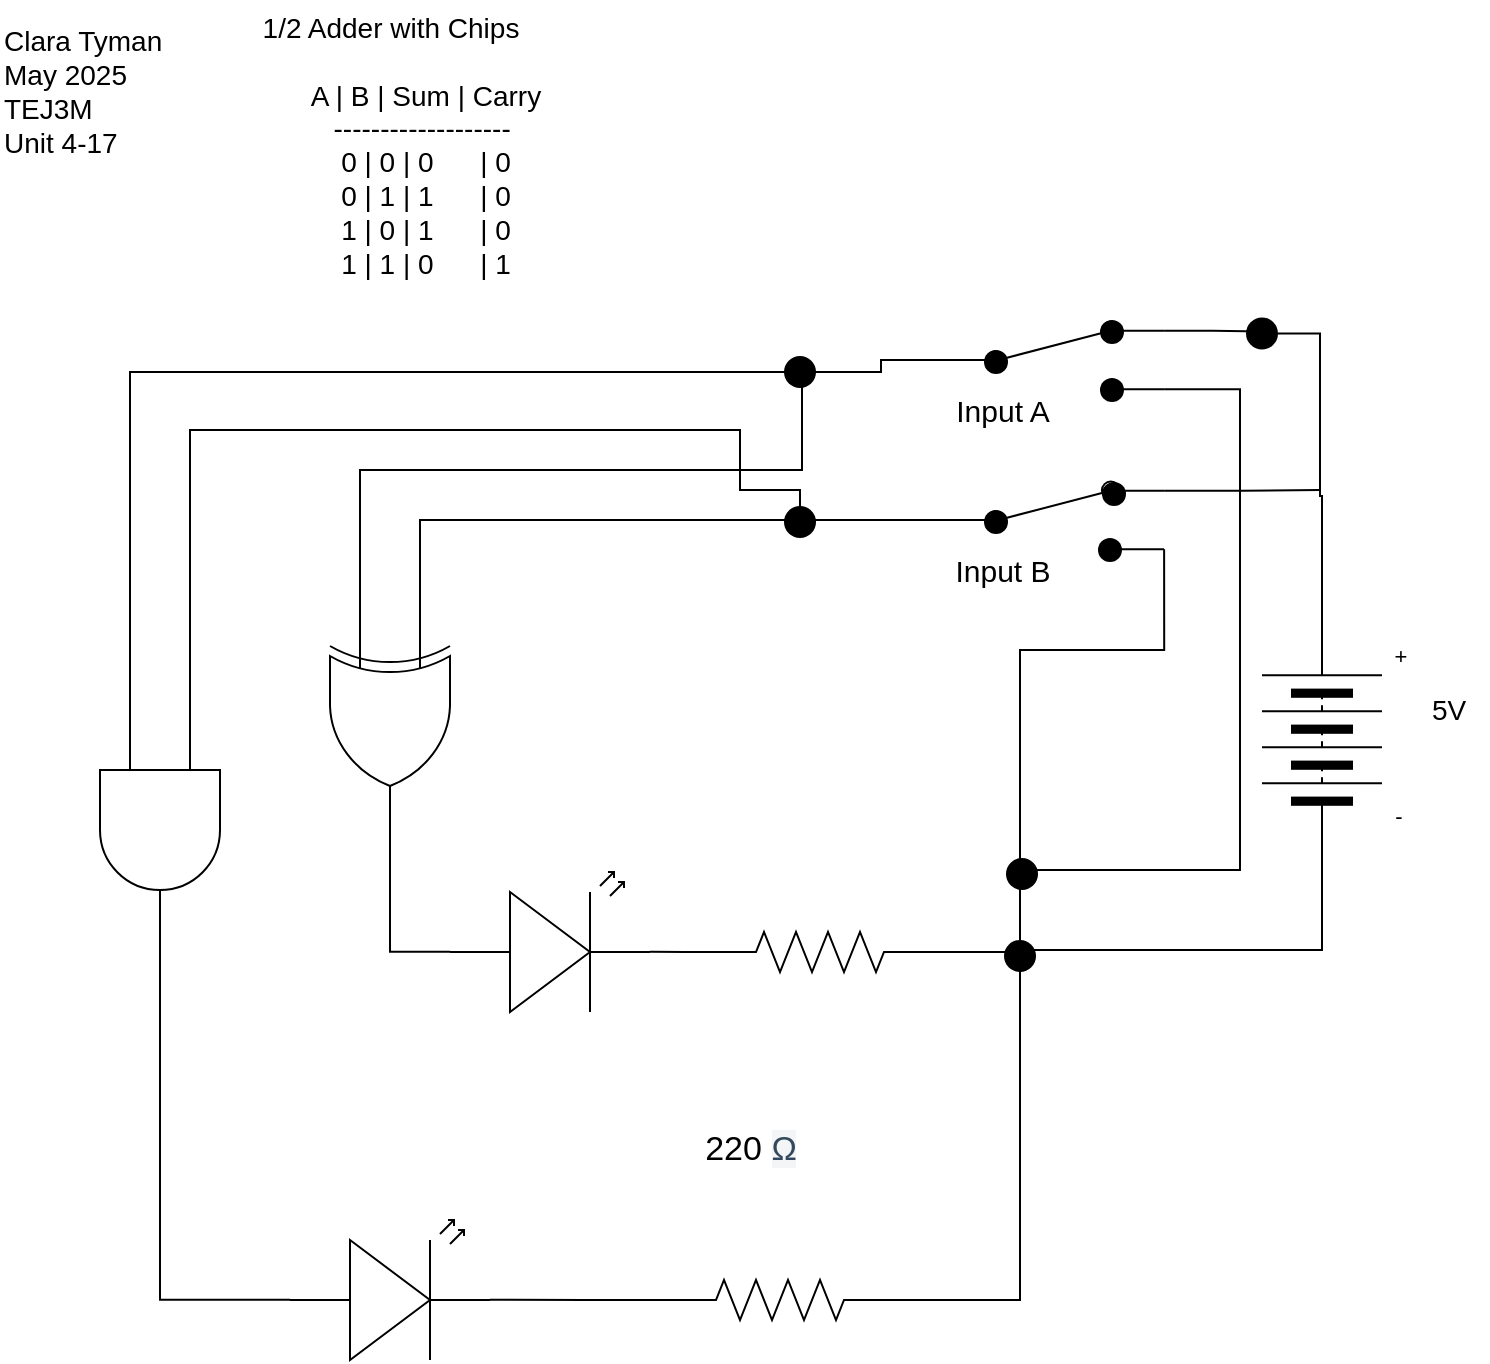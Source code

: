 <mxfile>
    <diagram id="aUOd056vfv4jShKsux4s" name="Page-1">
        <mxGraphModel dx="766" dy="613" grid="1" gridSize="10" guides="1" tooltips="1" connect="1" arrows="1" fold="1" page="1" pageScale="1" pageWidth="827" pageHeight="1169" math="0" shadow="0">
            <root>
                <mxCell id="0"/>
                <mxCell id="1" parent="0"/>
                <mxCell id="64" style="edgeStyle=orthogonalEdgeStyle;shape=connector;curved=0;rounded=0;html=1;exitX=0;exitY=0.5;exitDx=0;exitDy=0;strokeColor=default;align=center;verticalAlign=middle;fontFamily=Helvetica;fontSize=11;fontColor=default;labelBackgroundColor=default;endArrow=none;endFill=0;" edge="1" parent="1" source="2">
                    <mxGeometry relative="1" as="geometry">
                        <mxPoint x="530" y="500" as="targetPoint"/>
                        <Array as="points">
                            <mxPoint x="681" y="490"/>
                            <mxPoint x="530" y="490"/>
                        </Array>
                    </mxGeometry>
                </mxCell>
                <mxCell id="2" value="" style="pointerEvents=1;verticalLabelPosition=bottom;shadow=0;dashed=0;align=center;html=1;verticalAlign=top;shape=mxgraph.electrical.miscellaneous.batteryStack;direction=north;" vertex="1" parent="1">
                    <mxGeometry x="651" y="335" width="60" height="100" as="geometry"/>
                </mxCell>
                <mxCell id="3" value="" style="verticalLabelPosition=bottom;shadow=0;dashed=0;align=center;html=1;verticalAlign=top;shape=mxgraph.electrical.opto_electronics.led_2;pointerEvents=1;rotation=0;" vertex="1" parent="1">
                    <mxGeometry x="165" y="625" width="100" height="70" as="geometry"/>
                </mxCell>
                <mxCell id="4" style="edgeStyle=orthogonalEdgeStyle;shape=connector;curved=0;rounded=0;html=1;exitX=1;exitY=0.12;exitDx=0;exitDy=0;strokeColor=default;align=center;verticalAlign=middle;fontFamily=Helvetica;fontSize=11;fontColor=default;labelBackgroundColor=default;endArrow=none;endFill=0;" edge="1" parent="1" source="5">
                    <mxGeometry relative="1" as="geometry">
                        <mxPoint x="651" y="180.75" as="targetPoint"/>
                    </mxGeometry>
                </mxCell>
                <mxCell id="63" style="edgeStyle=orthogonalEdgeStyle;shape=connector;curved=0;rounded=0;html=1;exitX=1;exitY=0.88;exitDx=0;exitDy=0;strokeColor=default;align=center;verticalAlign=middle;fontFamily=Helvetica;fontSize=11;fontColor=default;labelBackgroundColor=default;endArrow=none;endFill=0;" edge="1" parent="1" source="5">
                    <mxGeometry relative="1" as="geometry">
                        <mxPoint x="530" y="450" as="targetPoint"/>
                        <Array as="points">
                            <mxPoint x="640" y="210"/>
                            <mxPoint x="640" y="450"/>
                        </Array>
                    </mxGeometry>
                </mxCell>
                <mxCell id="5" value="" style="html=1;shape=mxgraph.electrical.electro-mechanical.twoWaySwitch;aspect=fixed;elSwitchState=2;fontFamily=Helvetica;fontSize=11;fontColor=default;labelBackgroundColor=default;flipV=0;flipH=0;" vertex="1" parent="1">
                    <mxGeometry x="491" y="175.75" width="111.06" height="38.5" as="geometry"/>
                </mxCell>
                <mxCell id="7" value="&lt;font style=&quot;font-size: 17px;&quot;&gt;220&amp;nbsp;&lt;span style=&quot;color: rgb(52, 73, 94); font-family: ArtifaktElement-Medium, sans-serif; text-align: left; text-wrap-mode: wrap; background-color: rgb(244, 245, 246);&quot;&gt;Ω&lt;/span&gt;&lt;/font&gt;" style="text;html=1;align=center;verticalAlign=middle;resizable=0;points=[];autosize=1;strokeColor=none;fillColor=none;fontFamily=Helvetica;fontSize=11;fontColor=default;labelBackgroundColor=default;" vertex="1" parent="1">
                    <mxGeometry x="360" y="575" width="70" height="30" as="geometry"/>
                </mxCell>
                <mxCell id="8" value="&lt;font style=&quot;font-size: 15px;&quot;&gt;Input A&lt;/font&gt;" style="text;html=1;align=center;verticalAlign=middle;resizable=0;points=[];autosize=1;strokeColor=none;fillColor=none;fontFamily=Helvetica;fontSize=11;fontColor=default;labelBackgroundColor=default;" vertex="1" parent="1">
                    <mxGeometry x="486" y="205" width="70" height="30" as="geometry"/>
                </mxCell>
                <mxCell id="9" value="&lt;font style=&quot;font-size: 14px;&quot;&gt;5V&lt;/font&gt;" style="text;html=1;align=center;verticalAlign=middle;resizable=0;points=[];autosize=1;strokeColor=none;fillColor=none;fontFamily=Helvetica;fontSize=11;fontColor=default;labelBackgroundColor=default;" vertex="1" parent="1">
                    <mxGeometry x="724" y="355" width="40" height="30" as="geometry"/>
                </mxCell>
                <mxCell id="10" value="Clara Tyman&#xa;May 2025&#xa;TEJ3M&#xa;Unit 4-17" style="text;align=left;verticalAlign=middle;resizable=0;points=[];autosize=1;strokeColor=none;fillColor=none;fontFamily=Helvetica;fontSize=14;fontColor=default;labelBackgroundColor=default;flipH=1;flipV=1;rotation=0;" vertex="1" parent="1">
                    <mxGeometry x="20" y="20" width="100" height="80" as="geometry"/>
                </mxCell>
                <mxCell id="11" value="" style="pointerEvents=1;verticalLabelPosition=bottom;shadow=0;dashed=0;align=center;html=1;verticalAlign=top;shape=mxgraph.electrical.resistors.resistor_2;" vertex="1" parent="1">
                    <mxGeometry x="360" y="655" width="100" height="20" as="geometry"/>
                </mxCell>
                <mxCell id="13" value="" style="shape=waypoint;sketch=0;size=6;pointerEvents=1;points=[];fillColor=none;resizable=0;rotatable=0;perimeter=centerPerimeter;snapToPoint=1;fontFamily=Helvetica;fontSize=12;fontColor=default;labelBackgroundColor=default;strokeWidth=6;" vertex="1" parent="1">
                    <mxGeometry x="641" y="171.75" width="20" height="20" as="geometry"/>
                </mxCell>
                <mxCell id="14" value="&lt;div&gt;1/2 Adder with Chips&lt;/div&gt;&lt;div&gt;&lt;br&gt;&lt;/div&gt;&lt;div&gt;&amp;nbsp; &amp;nbsp; &amp;nbsp; &amp;nbsp; &amp;nbsp;A | B | Sum | Carry&lt;/div&gt;&lt;div&gt;&amp;nbsp; &amp;nbsp; &amp;nbsp; &amp;nbsp; -------------------&lt;/div&gt;&lt;div&gt;&amp;nbsp; &amp;nbsp; &amp;nbsp; &amp;nbsp; &amp;nbsp;0 | 0 | 0&amp;nbsp; &amp;nbsp; &amp;nbsp; | 0&lt;/div&gt;&lt;div&gt;&amp;nbsp; &amp;nbsp; &amp;nbsp; &amp;nbsp; &amp;nbsp;0 | 1 | 1&amp;nbsp; &amp;nbsp; &amp;nbsp; | 0&lt;/div&gt;&lt;div&gt;&amp;nbsp; &amp;nbsp; &amp;nbsp; &amp;nbsp; &amp;nbsp;1 | 0 | 1&amp;nbsp; &amp;nbsp; &amp;nbsp; | 0&lt;/div&gt;&lt;div&gt;&amp;nbsp; &amp;nbsp; &amp;nbsp; &amp;nbsp; &amp;nbsp;1 | 1 | 0&amp;nbsp; &amp;nbsp; &amp;nbsp; | 1&lt;/div&gt;&lt;div&gt;&lt;br&gt;&lt;/div&gt;" style="text;html=1;align=center;verticalAlign=middle;resizable=0;points=[];autosize=1;strokeColor=none;fillColor=none;strokeWidth=7;fontSize=14;" vertex="1" parent="1">
                    <mxGeometry x="130" y="15.75" width="170" height="160" as="geometry"/>
                </mxCell>
                <mxCell id="15" style="edgeStyle=orthogonalEdgeStyle;shape=connector;curved=0;rounded=0;html=1;exitX=1;exitY=0.5;exitDx=0;exitDy=0;entryX=0.492;entryY=1.062;entryDx=0;entryDy=0;entryPerimeter=0;strokeColor=default;align=center;verticalAlign=middle;fontFamily=Helvetica;fontSize=11;fontColor=default;labelBackgroundColor=default;endArrow=none;endFill=0;" edge="1" parent="1" source="2" target="13">
                    <mxGeometry relative="1" as="geometry">
                        <Array as="points">
                            <mxPoint x="681" y="263"/>
                            <mxPoint x="680" y="263"/>
                            <mxPoint x="680" y="182"/>
                        </Array>
                    </mxGeometry>
                </mxCell>
                <mxCell id="17" style="edgeStyle=orthogonalEdgeStyle;shape=connector;curved=0;rounded=0;html=1;exitX=1;exitY=0.12;exitDx=0;exitDy=0;strokeColor=default;align=center;verticalAlign=middle;fontFamily=Helvetica;fontSize=11;fontColor=default;labelBackgroundColor=default;endArrow=none;endFill=0;" edge="1" parent="1" source="19">
                    <mxGeometry relative="1" as="geometry">
                        <mxPoint x="680" y="260" as="targetPoint"/>
                    </mxGeometry>
                </mxCell>
                <mxCell id="19" value="" style="html=1;shape=mxgraph.electrical.electro-mechanical.twoWaySwitch;aspect=fixed;elSwitchState=2;fontFamily=Helvetica;fontSize=11;fontColor=default;labelBackgroundColor=default;flipV=0;" vertex="1" parent="1">
                    <mxGeometry x="491" y="255.75" width="111.06" height="38.5" as="geometry"/>
                </mxCell>
                <mxCell id="20" value="&lt;font style=&quot;font-size: 15px;&quot;&gt;Input B&lt;/font&gt;" style="text;html=1;align=center;verticalAlign=middle;resizable=0;points=[];autosize=1;strokeColor=none;fillColor=none;fontFamily=Helvetica;fontSize=11;fontColor=default;labelBackgroundColor=default;" vertex="1" parent="1">
                    <mxGeometry x="486" y="285" width="70" height="30" as="geometry"/>
                </mxCell>
                <mxCell id="24" value="+" style="text;html=1;align=center;verticalAlign=middle;resizable=0;points=[];autosize=1;strokeColor=none;fillColor=none;fontFamily=Helvetica;fontSize=11;fontColor=default;labelBackgroundColor=default;" vertex="1" parent="1">
                    <mxGeometry x="705" y="328" width="30" height="30" as="geometry"/>
                </mxCell>
                <mxCell id="25" value="-" style="text;html=1;align=center;verticalAlign=middle;resizable=0;points=[];autosize=1;strokeColor=none;fillColor=none;fontFamily=Helvetica;fontSize=11;fontColor=default;labelBackgroundColor=default;" vertex="1" parent="1">
                    <mxGeometry x="704" y="408" width="30" height="30" as="geometry"/>
                </mxCell>
                <mxCell id="28" style="edgeStyle=orthogonalEdgeStyle;shape=connector;curved=0;rounded=0;html=1;exitX=0;exitY=0.5;exitDx=0;exitDy=0;exitPerimeter=0;entryX=1;entryY=0.57;entryDx=0;entryDy=0;entryPerimeter=0;strokeColor=default;align=center;verticalAlign=middle;fontFamily=Helvetica;fontSize=11;fontColor=default;labelBackgroundColor=default;endArrow=none;endFill=0;" edge="1" parent="1" source="11" target="3">
                    <mxGeometry relative="1" as="geometry"/>
                </mxCell>
                <mxCell id="31" style="edgeStyle=orthogonalEdgeStyle;shape=connector;curved=0;rounded=0;html=1;exitX=0;exitY=0.57;exitDx=0;exitDy=0;exitPerimeter=0;entryX=1;entryY=0.5;entryDx=0;entryDy=0;entryPerimeter=0;strokeColor=default;align=center;verticalAlign=middle;fontFamily=Helvetica;fontSize=11;fontColor=default;labelBackgroundColor=default;endArrow=none;endFill=0;" edge="1" parent="1" source="3" target="42">
                    <mxGeometry relative="1" as="geometry">
                        <mxPoint x="100" y="390" as="targetPoint"/>
                    </mxGeometry>
                </mxCell>
                <mxCell id="33" value="" style="shape=waypoint;sketch=0;size=6;pointerEvents=1;points=[];fillColor=none;resizable=0;rotatable=0;perimeter=centerPerimeter;snapToPoint=1;fontFamily=Helvetica;fontSize=9;fontColor=default;labelBackgroundColor=default;strokeWidth=4;" vertex="1" parent="1">
                    <mxGeometry x="567" y="252" width="20" height="20" as="geometry"/>
                </mxCell>
                <mxCell id="34" value="" style="shape=waypoint;sketch=0;size=6;pointerEvents=1;points=[];fillColor=none;resizable=0;rotatable=0;perimeter=centerPerimeter;snapToPoint=1;fontFamily=Helvetica;fontSize=9;fontColor=default;labelBackgroundColor=default;strokeWidth=4;" vertex="1" parent="1">
                    <mxGeometry x="565" y="280" width="20" height="20" as="geometry"/>
                </mxCell>
                <mxCell id="35" value="" style="shape=waypoint;sketch=0;size=6;pointerEvents=1;points=[];fillColor=none;resizable=0;rotatable=0;perimeter=centerPerimeter;snapToPoint=1;fontFamily=Helvetica;fontSize=9;fontColor=default;labelBackgroundColor=default;strokeWidth=4;" vertex="1" parent="1">
                    <mxGeometry x="508" y="266" width="20" height="20" as="geometry"/>
                </mxCell>
                <mxCell id="36" value="" style="shape=waypoint;sketch=0;size=6;pointerEvents=1;points=[];fillColor=none;resizable=0;rotatable=0;perimeter=centerPerimeter;snapToPoint=1;fontFamily=Helvetica;fontSize=9;fontColor=default;labelBackgroundColor=default;strokeWidth=4;" vertex="1" parent="1">
                    <mxGeometry x="508" y="186" width="20" height="20" as="geometry"/>
                </mxCell>
                <mxCell id="37" value="" style="shape=waypoint;sketch=0;size=6;pointerEvents=1;points=[];fillColor=none;resizable=0;rotatable=0;perimeter=centerPerimeter;snapToPoint=1;fontFamily=Helvetica;fontSize=9;fontColor=default;labelBackgroundColor=default;strokeWidth=4;" vertex="1" parent="1">
                    <mxGeometry x="566" y="200" width="20" height="20" as="geometry"/>
                </mxCell>
                <mxCell id="38" value="" style="shape=waypoint;sketch=0;size=6;pointerEvents=1;points=[];fillColor=none;resizable=0;rotatable=0;perimeter=centerPerimeter;snapToPoint=1;fontFamily=Helvetica;fontSize=9;fontColor=default;labelBackgroundColor=default;strokeWidth=4;" vertex="1" parent="1">
                    <mxGeometry x="566" y="171" width="20" height="20" as="geometry"/>
                </mxCell>
                <mxCell id="39" value="" style="verticalLabelPosition=bottom;shadow=0;dashed=0;align=center;html=1;verticalAlign=top;shape=mxgraph.electrical.opto_electronics.led_2;pointerEvents=1;rotation=0;" vertex="1" parent="1">
                    <mxGeometry x="245" y="451" width="100" height="70" as="geometry"/>
                </mxCell>
                <mxCell id="45" style="edgeStyle=orthogonalEdgeStyle;shape=connector;curved=0;rounded=0;html=1;exitX=1;exitY=0.5;exitDx=0;exitDy=0;exitPerimeter=0;strokeColor=default;align=center;verticalAlign=middle;fontFamily=Helvetica;fontSize=11;fontColor=default;labelBackgroundColor=default;endArrow=none;endFill=0;" edge="1" parent="1" source="40">
                    <mxGeometry relative="1" as="geometry">
                        <mxPoint x="530" y="491" as="targetPoint"/>
                    </mxGeometry>
                </mxCell>
                <mxCell id="40" value="" style="pointerEvents=1;verticalLabelPosition=bottom;shadow=0;dashed=0;align=center;html=1;verticalAlign=top;shape=mxgraph.electrical.resistors.resistor_2;" vertex="1" parent="1">
                    <mxGeometry x="380" y="481" width="100" height="20" as="geometry"/>
                </mxCell>
                <mxCell id="50" style="edgeStyle=orthogonalEdgeStyle;shape=connector;curved=0;rounded=0;html=1;exitX=0;exitY=0.75;exitDx=0;exitDy=0;exitPerimeter=0;strokeColor=default;align=center;verticalAlign=middle;fontFamily=Helvetica;fontSize=11;fontColor=default;labelBackgroundColor=default;endArrow=none;endFill=0;" edge="1" parent="1" source="41">
                    <mxGeometry relative="1" as="geometry">
                        <mxPoint x="420" y="200" as="targetPoint"/>
                        <Array as="points">
                            <mxPoint x="200" y="250"/>
                            <mxPoint x="421" y="250"/>
                        </Array>
                    </mxGeometry>
                </mxCell>
                <mxCell id="56" style="edgeStyle=orthogonalEdgeStyle;shape=connector;curved=0;rounded=0;html=1;exitX=0;exitY=0.25;exitDx=0;exitDy=0;exitPerimeter=0;entryX=0;entryY=0.5;entryDx=0;entryDy=0;strokeColor=default;align=center;verticalAlign=middle;fontFamily=Helvetica;fontSize=11;fontColor=default;labelBackgroundColor=default;endArrow=none;endFill=0;" edge="1" parent="1" source="41" target="19">
                    <mxGeometry relative="1" as="geometry"/>
                </mxCell>
                <mxCell id="41" value="" style="verticalLabelPosition=bottom;shadow=0;dashed=0;align=center;html=1;verticalAlign=top;shape=mxgraph.electrical.logic_gates.logic_gate;operation=xor;fontFamily=Helvetica;fontSize=11;fontColor=default;labelBackgroundColor=default;rotation=90;" vertex="1" parent="1">
                    <mxGeometry x="165" y="348" width="100" height="60" as="geometry"/>
                </mxCell>
                <mxCell id="42" value="" style="verticalLabelPosition=bottom;shadow=0;dashed=0;align=center;html=1;verticalAlign=top;shape=mxgraph.electrical.logic_gates.logic_gate;operation=and;rotation=90;" vertex="1" parent="1">
                    <mxGeometry x="50" y="400" width="100" height="60" as="geometry"/>
                </mxCell>
                <mxCell id="46" style="edgeStyle=orthogonalEdgeStyle;shape=connector;curved=0;rounded=0;html=1;exitX=0;exitY=0.5;exitDx=0;exitDy=0;exitPerimeter=0;entryX=1;entryY=0.57;entryDx=0;entryDy=0;entryPerimeter=0;strokeColor=default;align=center;verticalAlign=middle;fontFamily=Helvetica;fontSize=11;fontColor=default;labelBackgroundColor=default;endArrow=none;endFill=0;" edge="1" parent="1" source="40" target="39">
                    <mxGeometry relative="1" as="geometry"/>
                </mxCell>
                <mxCell id="47" style="edgeStyle=orthogonalEdgeStyle;shape=connector;curved=0;rounded=0;html=1;exitX=1;exitY=0.5;exitDx=0;exitDy=0;exitPerimeter=0;entryX=0;entryY=0.57;entryDx=0;entryDy=0;entryPerimeter=0;strokeColor=default;align=center;verticalAlign=middle;fontFamily=Helvetica;fontSize=11;fontColor=default;labelBackgroundColor=default;endArrow=none;endFill=0;" edge="1" parent="1" source="41" target="39">
                    <mxGeometry relative="1" as="geometry"/>
                </mxCell>
                <mxCell id="48" style="edgeStyle=orthogonalEdgeStyle;shape=connector;curved=0;rounded=0;html=1;exitDx=0;exitDy=0;entryX=0;entryY=0.75;entryDx=0;entryDy=0;entryPerimeter=0;strokeColor=default;align=center;verticalAlign=middle;fontFamily=Helvetica;fontSize=11;fontColor=default;labelBackgroundColor=default;endArrow=none;endFill=0;" edge="1" parent="1" source="52" target="42">
                    <mxGeometry relative="1" as="geometry"/>
                </mxCell>
                <mxCell id="53" value="" style="edgeStyle=orthogonalEdgeStyle;shape=connector;curved=0;rounded=0;html=1;exitX=0;exitY=0.5;exitDx=0;exitDy=0;entryDx=0;entryDy=0;entryPerimeter=0;strokeColor=default;align=center;verticalAlign=middle;fontFamily=Helvetica;fontSize=11;fontColor=default;labelBackgroundColor=default;endArrow=none;endFill=0;" edge="1" parent="1" source="5" target="52">
                    <mxGeometry relative="1" as="geometry">
                        <mxPoint x="491" y="195" as="sourcePoint"/>
                        <mxPoint x="85" y="380" as="targetPoint"/>
                    </mxGeometry>
                </mxCell>
                <mxCell id="52" value="" style="shape=waypoint;sketch=0;size=6;pointerEvents=1;points=[];fillColor=none;resizable=0;rotatable=0;perimeter=centerPerimeter;snapToPoint=1;fontFamily=Helvetica;fontSize=12;fontColor=default;labelBackgroundColor=default;strokeWidth=6;" vertex="1" parent="1">
                    <mxGeometry x="410" y="191" width="20" height="20" as="geometry"/>
                </mxCell>
                <mxCell id="60" value="" style="edgeStyle=orthogonalEdgeStyle;shape=connector;curved=0;rounded=0;html=1;exitX=0;exitY=0.25;exitDx=0;exitDy=0;exitPerimeter=0;strokeColor=default;align=center;verticalAlign=middle;fontFamily=Helvetica;fontSize=11;fontColor=default;labelBackgroundColor=default;endArrow=none;endFill=0;" edge="1" parent="1" source="42" target="59">
                    <mxGeometry relative="1" as="geometry">
                        <mxPoint x="420" y="280" as="targetPoint"/>
                        <mxPoint x="115" y="380" as="sourcePoint"/>
                        <Array as="points">
                            <mxPoint x="115" y="230"/>
                            <mxPoint x="390" y="230"/>
                            <mxPoint x="390" y="260"/>
                            <mxPoint x="420" y="260"/>
                        </Array>
                    </mxGeometry>
                </mxCell>
                <mxCell id="59" value="" style="shape=waypoint;sketch=0;size=6;pointerEvents=1;points=[];fillColor=none;resizable=0;rotatable=0;perimeter=centerPerimeter;snapToPoint=1;fontFamily=Helvetica;fontSize=12;fontColor=default;labelBackgroundColor=default;strokeWidth=6;" vertex="1" parent="1">
                    <mxGeometry x="410" y="266" width="20" height="20" as="geometry"/>
                </mxCell>
                <mxCell id="62" value="" style="shape=waypoint;sketch=0;size=6;pointerEvents=1;points=[];fillColor=none;resizable=0;rotatable=0;perimeter=centerPerimeter;snapToPoint=1;fontFamily=Helvetica;fontSize=12;fontColor=default;labelBackgroundColor=default;strokeWidth=6;" vertex="1" parent="1">
                    <mxGeometry x="520" y="483" width="20" height="20" as="geometry"/>
                </mxCell>
                <mxCell id="65" style="edgeStyle=orthogonalEdgeStyle;shape=connector;curved=0;rounded=0;html=1;exitX=1;exitY=0.88;exitDx=0;exitDy=0;entryX=1;entryY=0.5;entryDx=0;entryDy=0;entryPerimeter=0;strokeColor=default;align=center;verticalAlign=middle;fontFamily=Helvetica;fontSize=11;fontColor=default;labelBackgroundColor=default;endArrow=none;endFill=0;" edge="1" parent="1" source="19" target="11">
                    <mxGeometry relative="1" as="geometry">
                        <Array as="points">
                            <mxPoint x="602" y="340"/>
                            <mxPoint x="530" y="340"/>
                            <mxPoint x="530" y="665"/>
                        </Array>
                    </mxGeometry>
                </mxCell>
                <mxCell id="66" value="" style="shape=waypoint;sketch=0;size=6;pointerEvents=1;points=[];fillColor=none;resizable=0;rotatable=0;perimeter=centerPerimeter;snapToPoint=1;fontFamily=Helvetica;fontSize=12;fontColor=default;labelBackgroundColor=default;strokeWidth=6;" vertex="1" parent="1">
                    <mxGeometry x="521" y="442" width="20" height="20" as="geometry"/>
                </mxCell>
            </root>
        </mxGraphModel>
    </diagram>
</mxfile>